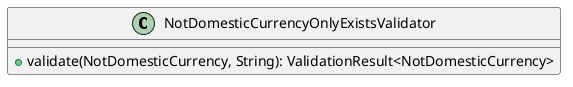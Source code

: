 @startuml

    class NotDomesticCurrencyOnlyExistsValidator [[NotDomesticCurrencyOnlyExistsValidator.html]] {
        +validate(NotDomesticCurrency, String): ValidationResult<NotDomesticCurrency>
    }

@enduml
